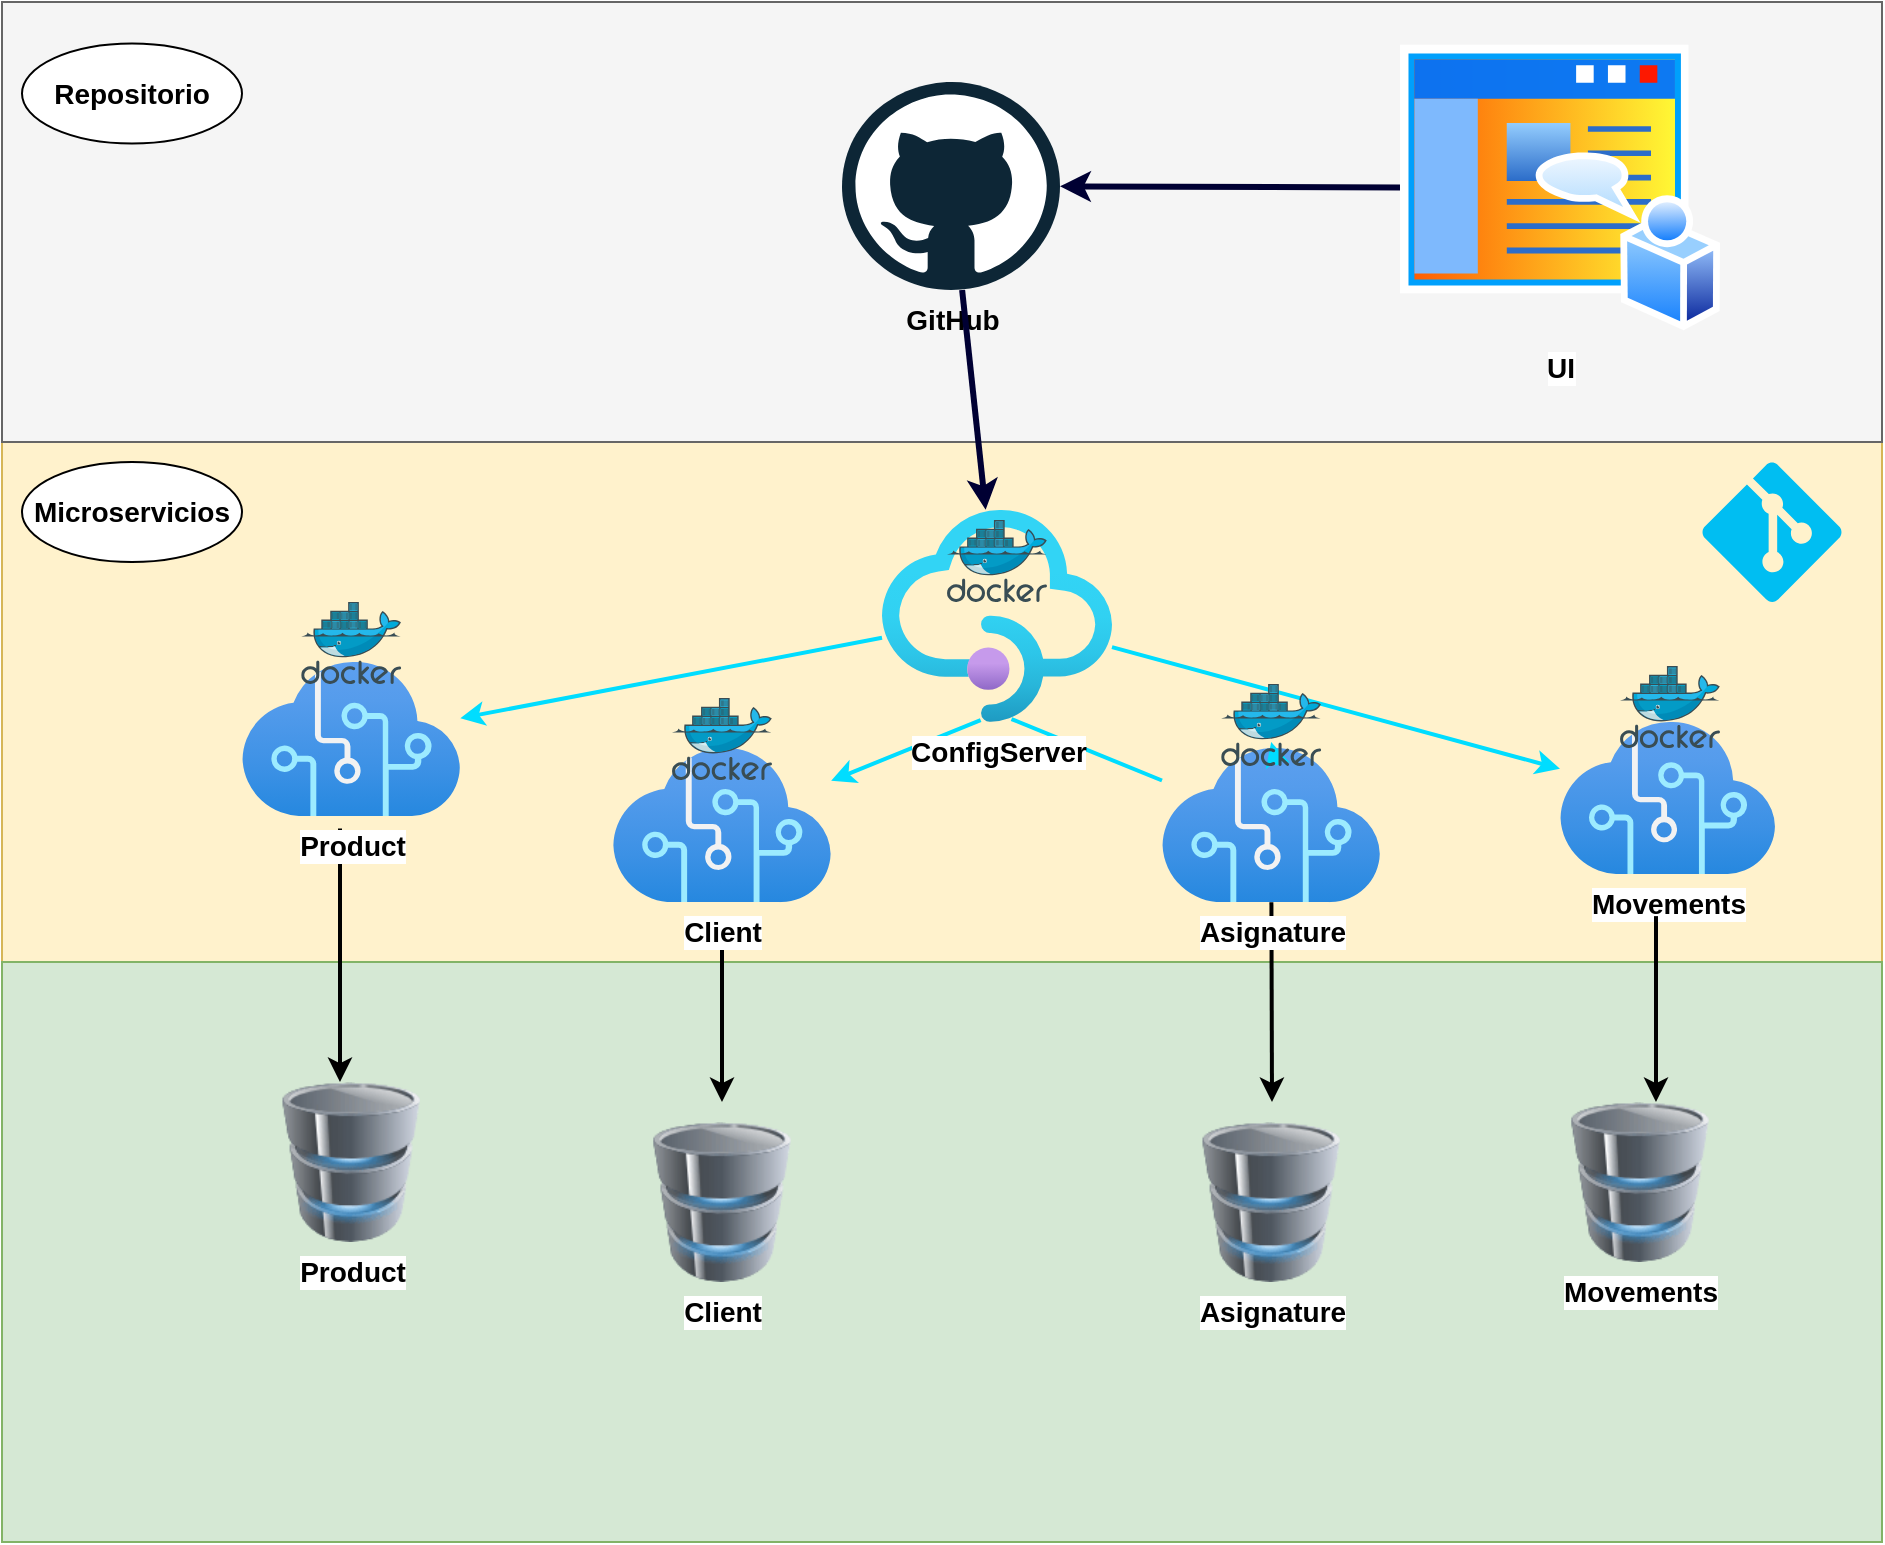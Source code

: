 <mxfile version="16.5.6" type="github"><diagram id="PR5A2xKl6tRtxUj8g2oj" name="Page-1"><mxGraphModel dx="1231" dy="631" grid="1" gridSize="10" guides="1" tooltips="1" connect="1" arrows="1" fold="1" page="1" pageScale="1" pageWidth="827" pageHeight="1169" math="0" shadow="0"><root><mxCell id="0"/><mxCell id="1" parent="0"/><mxCell id="ZmArUTkUeATs0R8kw7iK-19" value="" style="rounded=0;whiteSpace=wrap;html=1;fillColor=#fff2cc;strokeColor=#d6b656;" parent="1" vertex="1"><mxGeometry y="240" width="940" height="270" as="geometry"/></mxCell><mxCell id="ZmArUTkUeATs0R8kw7iK-20" value="" style="rounded=0;whiteSpace=wrap;html=1;fillColor=#f5f5f5;strokeColor=#666666;fontColor=#333333;" parent="1" vertex="1"><mxGeometry y="30" width="940" height="220" as="geometry"/></mxCell><mxCell id="4oT8NY6XmGWX67W5ZXdR-24" value="" style="rounded=0;whiteSpace=wrap;html=1;fillColor=#d5e8d4;strokeColor=#82b366;" parent="1" vertex="1"><mxGeometry y="510" width="940" height="290" as="geometry"/></mxCell><mxCell id="4oT8NY6XmGWX67W5ZXdR-10" value="" style="endArrow=classic;html=1;rounded=0;fontColor=#FF142C;labelBackgroundColor=#FF142C;strokeColor=#00DDFF;strokeWidth=2;" parent="1" source="4oT8NY6XmGWX67W5ZXdR-22" target="4oT8NY6XmGWX67W5ZXdR-21" edge="1"><mxGeometry width="50" height="50" relative="1" as="geometry"><mxPoint x="659.17" y="90" as="sourcePoint"/><mxPoint x="739.17" y="82.727" as="targetPoint"/></mxGeometry></mxCell><mxCell id="4oT8NY6XmGWX67W5ZXdR-11" value="" style="endArrow=classic;html=1;rounded=0;fontColor=#FF142C;labelBackgroundColor=#FF142C;strokeColor=#000000;strokeWidth=2;exitX=0.449;exitY=1.081;exitDx=0;exitDy=0;exitPerimeter=0;" parent="1" edge="1" source="4oT8NY6XmGWX67W5ZXdR-20"><mxGeometry width="50" height="50" relative="1" as="geometry"><mxPoint x="130" y="467.06" as="sourcePoint"/><mxPoint x="169" y="570" as="targetPoint"/></mxGeometry></mxCell><mxCell id="4oT8NY6XmGWX67W5ZXdR-16" value="&lt;font color=&quot;#000000&quot; style=&quot;font-size: 14px&quot;&gt;&lt;b&gt;Client&lt;/b&gt;&lt;/font&gt;" style="image;html=1;image=img/lib/clip_art/computers/Database_128x128.png;fontColor=#FF142C;" parent="1" vertex="1"><mxGeometry x="320" y="590" width="80" height="80" as="geometry"/></mxCell><mxCell id="4oT8NY6XmGWX67W5ZXdR-17" value="&lt;font color=&quot;#000000&quot; style=&quot;font-size: 14px&quot;&gt;&lt;b&gt;Product&lt;/b&gt;&lt;/font&gt;" style="image;html=1;image=img/lib/clip_art/computers/Database_128x128.png;fontColor=#FF142C;" parent="1" vertex="1"><mxGeometry x="134.58" y="570" width="80" height="80" as="geometry"/></mxCell><mxCell id="4oT8NY6XmGWX67W5ZXdR-18" value="&lt;font color=&quot;#000000&quot; size=&quot;1&quot;&gt;&lt;b style=&quot;font-size: 14px&quot;&gt;Movements&lt;/b&gt;&lt;/font&gt;" style="image;html=1;image=img/lib/clip_art/computers/Database_128x128.png;fontColor=#FF142C;" parent="1" vertex="1"><mxGeometry x="779" y="580" width="80" height="80" as="geometry"/></mxCell><mxCell id="4oT8NY6XmGWX67W5ZXdR-20" value="&lt;b&gt;&lt;font style=&quot;font-size: 14px&quot;&gt;Product&lt;/font&gt;&lt;/b&gt;" style="aspect=fixed;html=1;points=[];align=center;image;fontSize=12;image=img/lib/azure2/ai_machine_learning/Cognitive_Services.svg;fontColor=#000000;" parent="1" vertex="1"><mxGeometry x="120.0" y="360" width="109.17" height="77.06" as="geometry"/></mxCell><mxCell id="4oT8NY6XmGWX67W5ZXdR-21" value="&lt;font style=&quot;font-size: 14px&quot;&gt;&lt;b&gt;Movements&lt;/b&gt;&lt;/font&gt;" style="aspect=fixed;html=1;points=[];align=center;image;fontSize=12;image=img/lib/azure2/ai_machine_learning/Cognitive_Services.svg;fontColor=#000000;" parent="1" vertex="1"><mxGeometry x="779" y="390" width="107.75" height="76.06" as="geometry"/></mxCell><mxCell id="ZmArUTkUeATs0R8kw7iK-2" value="&lt;font color=&quot;#000000&quot; style=&quot;font-size: 14px&quot;&gt;&lt;b&gt;Asignature&lt;/b&gt;&lt;/font&gt;" style="image;html=1;image=img/lib/clip_art/computers/Database_128x128.png;fontColor=#FF142C;" parent="1" vertex="1"><mxGeometry x="594.58" y="590" width="80" height="80" as="geometry"/></mxCell><mxCell id="ZmArUTkUeATs0R8kw7iK-4" value="" style="endArrow=classic;html=1;rounded=0;fontColor=#FF142C;labelBackgroundColor=#FF142C;strokeColor=#000000;strokeWidth=2;" parent="1" edge="1"><mxGeometry width="50" height="50" relative="1" as="geometry"><mxPoint x="360.0" y="487.06" as="sourcePoint"/><mxPoint x="360.0" y="580" as="targetPoint"/></mxGeometry></mxCell><mxCell id="ZmArUTkUeATs0R8kw7iK-5" value="" style="endArrow=classic;html=1;rounded=0;fontColor=#FF142C;labelBackgroundColor=#FF142C;strokeColor=#000000;strokeWidth=2;" parent="1" edge="1" source="ZmArUTkUeATs0R8kw7iK-3"><mxGeometry width="50" height="50" relative="1" as="geometry"><mxPoint x="619" y="530" as="sourcePoint"/><mxPoint x="635" y="580" as="targetPoint"/></mxGeometry></mxCell><mxCell id="ZmArUTkUeATs0R8kw7iK-3" value="&lt;font style=&quot;font-size: 14px&quot;&gt;&lt;b&gt;Asignature&lt;/b&gt;&lt;/font&gt;" style="aspect=fixed;html=1;points=[];align=center;image;fontSize=12;image=img/lib/azure2/ai_machine_learning/Cognitive_Services.svg;fontColor=#000000;" parent="1" vertex="1"><mxGeometry x="580" y="403.03" width="109.17" height="77.06" as="geometry"/></mxCell><mxCell id="ZmArUTkUeATs0R8kw7iK-6" value="" style="endArrow=classic;html=1;rounded=0;fontColor=#FF142C;labelBackgroundColor=#FF142C;strokeColor=#000000;strokeWidth=2;" parent="1" edge="1"><mxGeometry width="50" height="50" relative="1" as="geometry"><mxPoint x="827.0" y="487.06" as="sourcePoint"/><mxPoint x="827.0" y="580.0" as="targetPoint"/></mxGeometry></mxCell><mxCell id="ZmArUTkUeATs0R8kw7iK-14" value="" style="endArrow=classic;html=1;rounded=0;fontColor=#FF142C;labelBackgroundColor=#FF142C;strokeColor=#00DDFF;strokeWidth=2;" parent="1" source="4oT8NY6XmGWX67W5ZXdR-22" target="4oT8NY6XmGWX67W5ZXdR-20" edge="1"><mxGeometry width="50" height="50" relative="1" as="geometry"><mxPoint x="378.76" y="279.996" as="sourcePoint"/><mxPoint x="550.0" y="379.945" as="targetPoint"/></mxGeometry></mxCell><mxCell id="ZmArUTkUeATs0R8kw7iK-15" value="" style="endArrow=classic;html=1;rounded=0;fontColor=#FF142C;labelBackgroundColor=#FF142C;strokeColor=#00DDFF;strokeWidth=2;exitX=0.429;exitY=0.991;exitDx=0;exitDy=0;exitPerimeter=0;" parent="1" source="4oT8NY6XmGWX67W5ZXdR-22" target="4oT8NY6XmGWX67W5ZXdR-19" edge="1"><mxGeometry width="50" height="50" relative="1" as="geometry"><mxPoint x="384.59" y="304.289" as="sourcePoint"/><mxPoint x="440" y="410" as="targetPoint"/></mxGeometry></mxCell><mxCell id="ZmArUTkUeATs0R8kw7iK-16" value="" style="endArrow=classic;html=1;rounded=0;fontColor=#FF142C;labelBackgroundColor=#FF142C;strokeColor=#00DDFF;strokeWidth=2;exitX=0.563;exitY=0.986;exitDx=0;exitDy=0;exitPerimeter=0;entryX=0.5;entryY=-0.039;entryDx=0;entryDy=0;entryPerimeter=0;startArrow=none;" parent="1" source="mP08lCi9YoGexR1DfaWp-5" target="ZmArUTkUeATs0R8kw7iK-3" edge="1"><mxGeometry width="50" height="50" relative="1" as="geometry"><mxPoint x="499.59" y="306.636" as="sourcePoint"/><mxPoint x="670.83" y="406.585" as="targetPoint"/></mxGeometry></mxCell><mxCell id="ZmArUTkUeATs0R8kw7iK-17" value="GitHub" style="dashed=0;outlineConnect=0;html=1;align=center;labelPosition=center;verticalLabelPosition=bottom;verticalAlign=top;shape=mxgraph.weblogos.github;fontSize=14;fontStyle=1" parent="1" vertex="1"><mxGeometry x="420" y="70" width="109" height="104" as="geometry"/></mxCell><mxCell id="ZmArUTkUeATs0R8kw7iK-18" value="" style="endArrow=classic;html=1;rounded=0;fontColor=#FF142C;labelBackgroundColor=#FF142C;strokeColor=#000033;strokeWidth=3;" parent="1" source="ZmArUTkUeATs0R8kw7iK-17" target="4oT8NY6XmGWX67W5ZXdR-22" edge="1"><mxGeometry width="50" height="50" relative="1" as="geometry"><mxPoint x="384.59" y="326.149" as="sourcePoint"/><mxPoint x="194.59" y="412.308" as="targetPoint"/></mxGeometry></mxCell><mxCell id="ZmArUTkUeATs0R8kw7iK-21" value="&lt;font style=&quot;font-size: 14px&quot;&gt;&lt;b&gt;UI&lt;/b&gt;&lt;/font&gt;" style="aspect=fixed;perimeter=ellipsePerimeter;html=1;align=center;shadow=0;dashed=0;spacingTop=3;image;image=img/lib/active_directory/home_page.svg;fillColor=#95F5F5;" parent="1" vertex="1"><mxGeometry x="699" y="50.75" width="160" height="144" as="geometry"/></mxCell><mxCell id="ZmArUTkUeATs0R8kw7iK-23" value="" style="endArrow=classic;html=1;rounded=0;fontColor=#FF142C;labelBackgroundColor=#FF142C;strokeColor=#000033;strokeWidth=3;exitX=0;exitY=0.5;exitDx=0;exitDy=0;" parent="1" source="ZmArUTkUeATs0R8kw7iK-21" target="ZmArUTkUeATs0R8kw7iK-17" edge="1"><mxGeometry width="50" height="50" relative="1" as="geometry"><mxPoint x="290" y="204.316" as="sourcePoint"/><mxPoint x="384.59" y="271.957" as="targetPoint"/></mxGeometry></mxCell><mxCell id="ZmArUTkUeATs0R8kw7iK-27" value="Microservicios" style="ellipse;whiteSpace=wrap;html=1;align=center;newEdgeStyle={&quot;edgeStyle&quot;:&quot;entityRelationEdgeStyle&quot;,&quot;startArrow&quot;:&quot;none&quot;,&quot;endArrow&quot;:&quot;none&quot;,&quot;segment&quot;:10,&quot;curved&quot;:1};treeFolding=1;treeMoving=1;fontSize=14;fillColor=#FFFFFF;fontStyle=1" parent="1" vertex="1"><mxGeometry x="10" y="260" width="110" height="50" as="geometry"/></mxCell><mxCell id="ZmArUTkUeATs0R8kw7iK-29" value="Repositorio" style="ellipse;whiteSpace=wrap;html=1;align=center;newEdgeStyle={&quot;edgeStyle&quot;:&quot;entityRelationEdgeStyle&quot;,&quot;startArrow&quot;:&quot;none&quot;,&quot;endArrow&quot;:&quot;none&quot;,&quot;segment&quot;:10,&quot;curved&quot;:1};treeFolding=1;treeMoving=1;fontSize=14;fillColor=#FFFFFF;fontStyle=1" parent="1" vertex="1"><mxGeometry x="10" y="50.75" width="110" height="50" as="geometry"/></mxCell><mxCell id="pUQXN4pgV7F81kbBFM6u-9" value="" style="verticalLabelPosition=bottom;html=1;verticalAlign=top;align=center;strokeColor=none;fillColor=#00BEF2;shape=mxgraph.azure.git_repository;" parent="1" vertex="1"><mxGeometry x="850" y="260" width="70" height="70" as="geometry"/></mxCell><mxCell id="pUQXN4pgV7F81kbBFM6u-18" value="" style="shape=image;verticalLabelPosition=bottom;labelBackgroundColor=default;verticalAlign=top;aspect=fixed;imageAspect=0;image=https://assets-global.website-files.com/5f1c75e63b2f950eb473d3e4/603c5eb831820c3ce6a8f057_603a1586fa052d17fc2a6929_MongoDBAtlas.png;" parent="1" vertex="1"><mxGeometry x="10" y="530" width="90" height="90" as="geometry"/></mxCell><mxCell id="mP08lCi9YoGexR1DfaWp-1" value="" style="sketch=0;aspect=fixed;html=1;points=[];align=center;image;fontSize=12;image=img/lib/mscae/Docker.svg;" vertex="1" parent="1"><mxGeometry x="149.59" y="330" width="50" height="41" as="geometry"/></mxCell><mxCell id="mP08lCi9YoGexR1DfaWp-6" value="" style="sketch=0;aspect=fixed;html=1;points=[];align=center;image;fontSize=12;image=img/lib/mscae/Docker.svg;" vertex="1" parent="1"><mxGeometry x="809" y="362.03" width="50" height="41" as="geometry"/></mxCell><mxCell id="mP08lCi9YoGexR1DfaWp-5" value="" style="sketch=0;aspect=fixed;html=1;points=[];align=center;image;fontSize=12;image=img/lib/mscae/Docker.svg;" vertex="1" parent="1"><mxGeometry x="609.58" y="371" width="50" height="41" as="geometry"/></mxCell><mxCell id="mP08lCi9YoGexR1DfaWp-7" value="" style="endArrow=none;html=1;rounded=0;fontColor=#FF142C;labelBackgroundColor=#FF142C;strokeColor=#00DDFF;strokeWidth=2;exitX=0.563;exitY=0.986;exitDx=0;exitDy=0;exitPerimeter=0;" edge="1" parent="1" source="4oT8NY6XmGWX67W5ZXdR-22" target="ZmArUTkUeATs0R8kw7iK-3"><mxGeometry width="50" height="50" relative="1" as="geometry"><mxPoint x="504.745" y="388.514" as="sourcePoint"/><mxPoint x="634.585" y="400.025" as="targetPoint"/></mxGeometry></mxCell><mxCell id="4oT8NY6XmGWX67W5ZXdR-22" value="&lt;font style=&quot;font-size: 14px&quot;&gt;&lt;b&gt;ConfigServer&lt;/b&gt;&lt;/font&gt;" style="aspect=fixed;html=1;points=[];align=center;image;fontSize=12;image=img/lib/azure2/app_services/API_Management_Services.svg;fontColor=#000000;" parent="1" vertex="1"><mxGeometry x="440.0" y="283.85" width="115" height="106.15" as="geometry"/></mxCell><mxCell id="4oT8NY6XmGWX67W5ZXdR-19" value="&lt;font style=&quot;font-size: 14px&quot;&gt;&lt;b&gt;Client&lt;/b&gt;&lt;/font&gt;" style="aspect=fixed;html=1;points=[];align=center;image;fontSize=12;image=img/lib/azure2/ai_machine_learning/Cognitive_Services.svg;fontColor=#000000;" parent="1" vertex="1"><mxGeometry x="305.41" y="403.03" width="109.17" height="77.06" as="geometry"/></mxCell><mxCell id="mP08lCi9YoGexR1DfaWp-4" value="" style="sketch=0;aspect=fixed;html=1;points=[];align=center;image;fontSize=12;image=img/lib/mscae/Docker.svg;" vertex="1" parent="1"><mxGeometry x="335" y="378.03" width="50" height="41" as="geometry"/></mxCell><mxCell id="mP08lCi9YoGexR1DfaWp-8" value="" style="sketch=0;aspect=fixed;html=1;points=[];align=center;image;fontSize=12;image=img/lib/mscae/Docker.svg;" vertex="1" parent="1"><mxGeometry x="472.5" y="289" width="50" height="41" as="geometry"/></mxCell></root></mxGraphModel></diagram></mxfile>